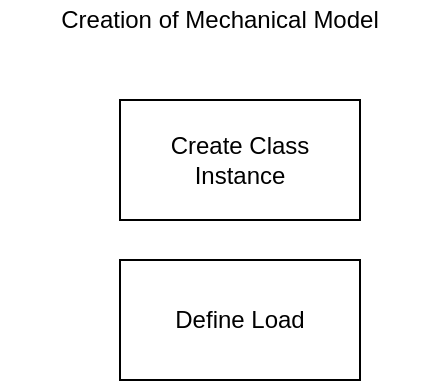 <mxfile version="13.6.5" type="device"><diagram id="uTOGnGQcInLAvphWJzFJ" name="Page-1"><mxGraphModel dx="462" dy="771" grid="1" gridSize="10" guides="1" tooltips="1" connect="1" arrows="1" fold="1" page="1" pageScale="1" pageWidth="827" pageHeight="1169" math="0" shadow="0"><root><mxCell id="0"/><mxCell id="1" parent="0"/><mxCell id="cBeGLpTbPg66Fo8EK4bv-1" value="Create Class Instance" style="rounded=0;whiteSpace=wrap;html=1;" parent="1" vertex="1"><mxGeometry x="140" y="120" width="120" height="60" as="geometry"/></mxCell><mxCell id="cBeGLpTbPg66Fo8EK4bv-2" value="Creation of Mechanical Model" style="text;html=1;strokeColor=none;fillColor=none;align=center;verticalAlign=middle;whiteSpace=wrap;rounded=0;" parent="1" vertex="1"><mxGeometry x="80" y="70" width="220" height="20" as="geometry"/></mxCell><mxCell id="cBeGLpTbPg66Fo8EK4bv-3" value="Define Load" style="rounded=0;whiteSpace=wrap;html=1;" parent="1" vertex="1"><mxGeometry x="140" y="200" width="120" height="60" as="geometry"/></mxCell></root></mxGraphModel></diagram></mxfile>